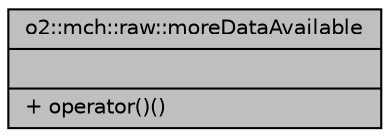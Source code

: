 digraph "o2::mch::raw::moreDataAvailable"
{
 // INTERACTIVE_SVG=YES
  bgcolor="transparent";
  edge [fontname="Helvetica",fontsize="10",labelfontname="Helvetica",labelfontsize="10"];
  node [fontname="Helvetica",fontsize="10",shape=record];
  Node1 [label="{o2::mch::raw::moreDataAvailable\n||+ operator()()\l}",height=0.2,width=0.4,color="black", fillcolor="grey75", style="filled", fontcolor="black"];
}
